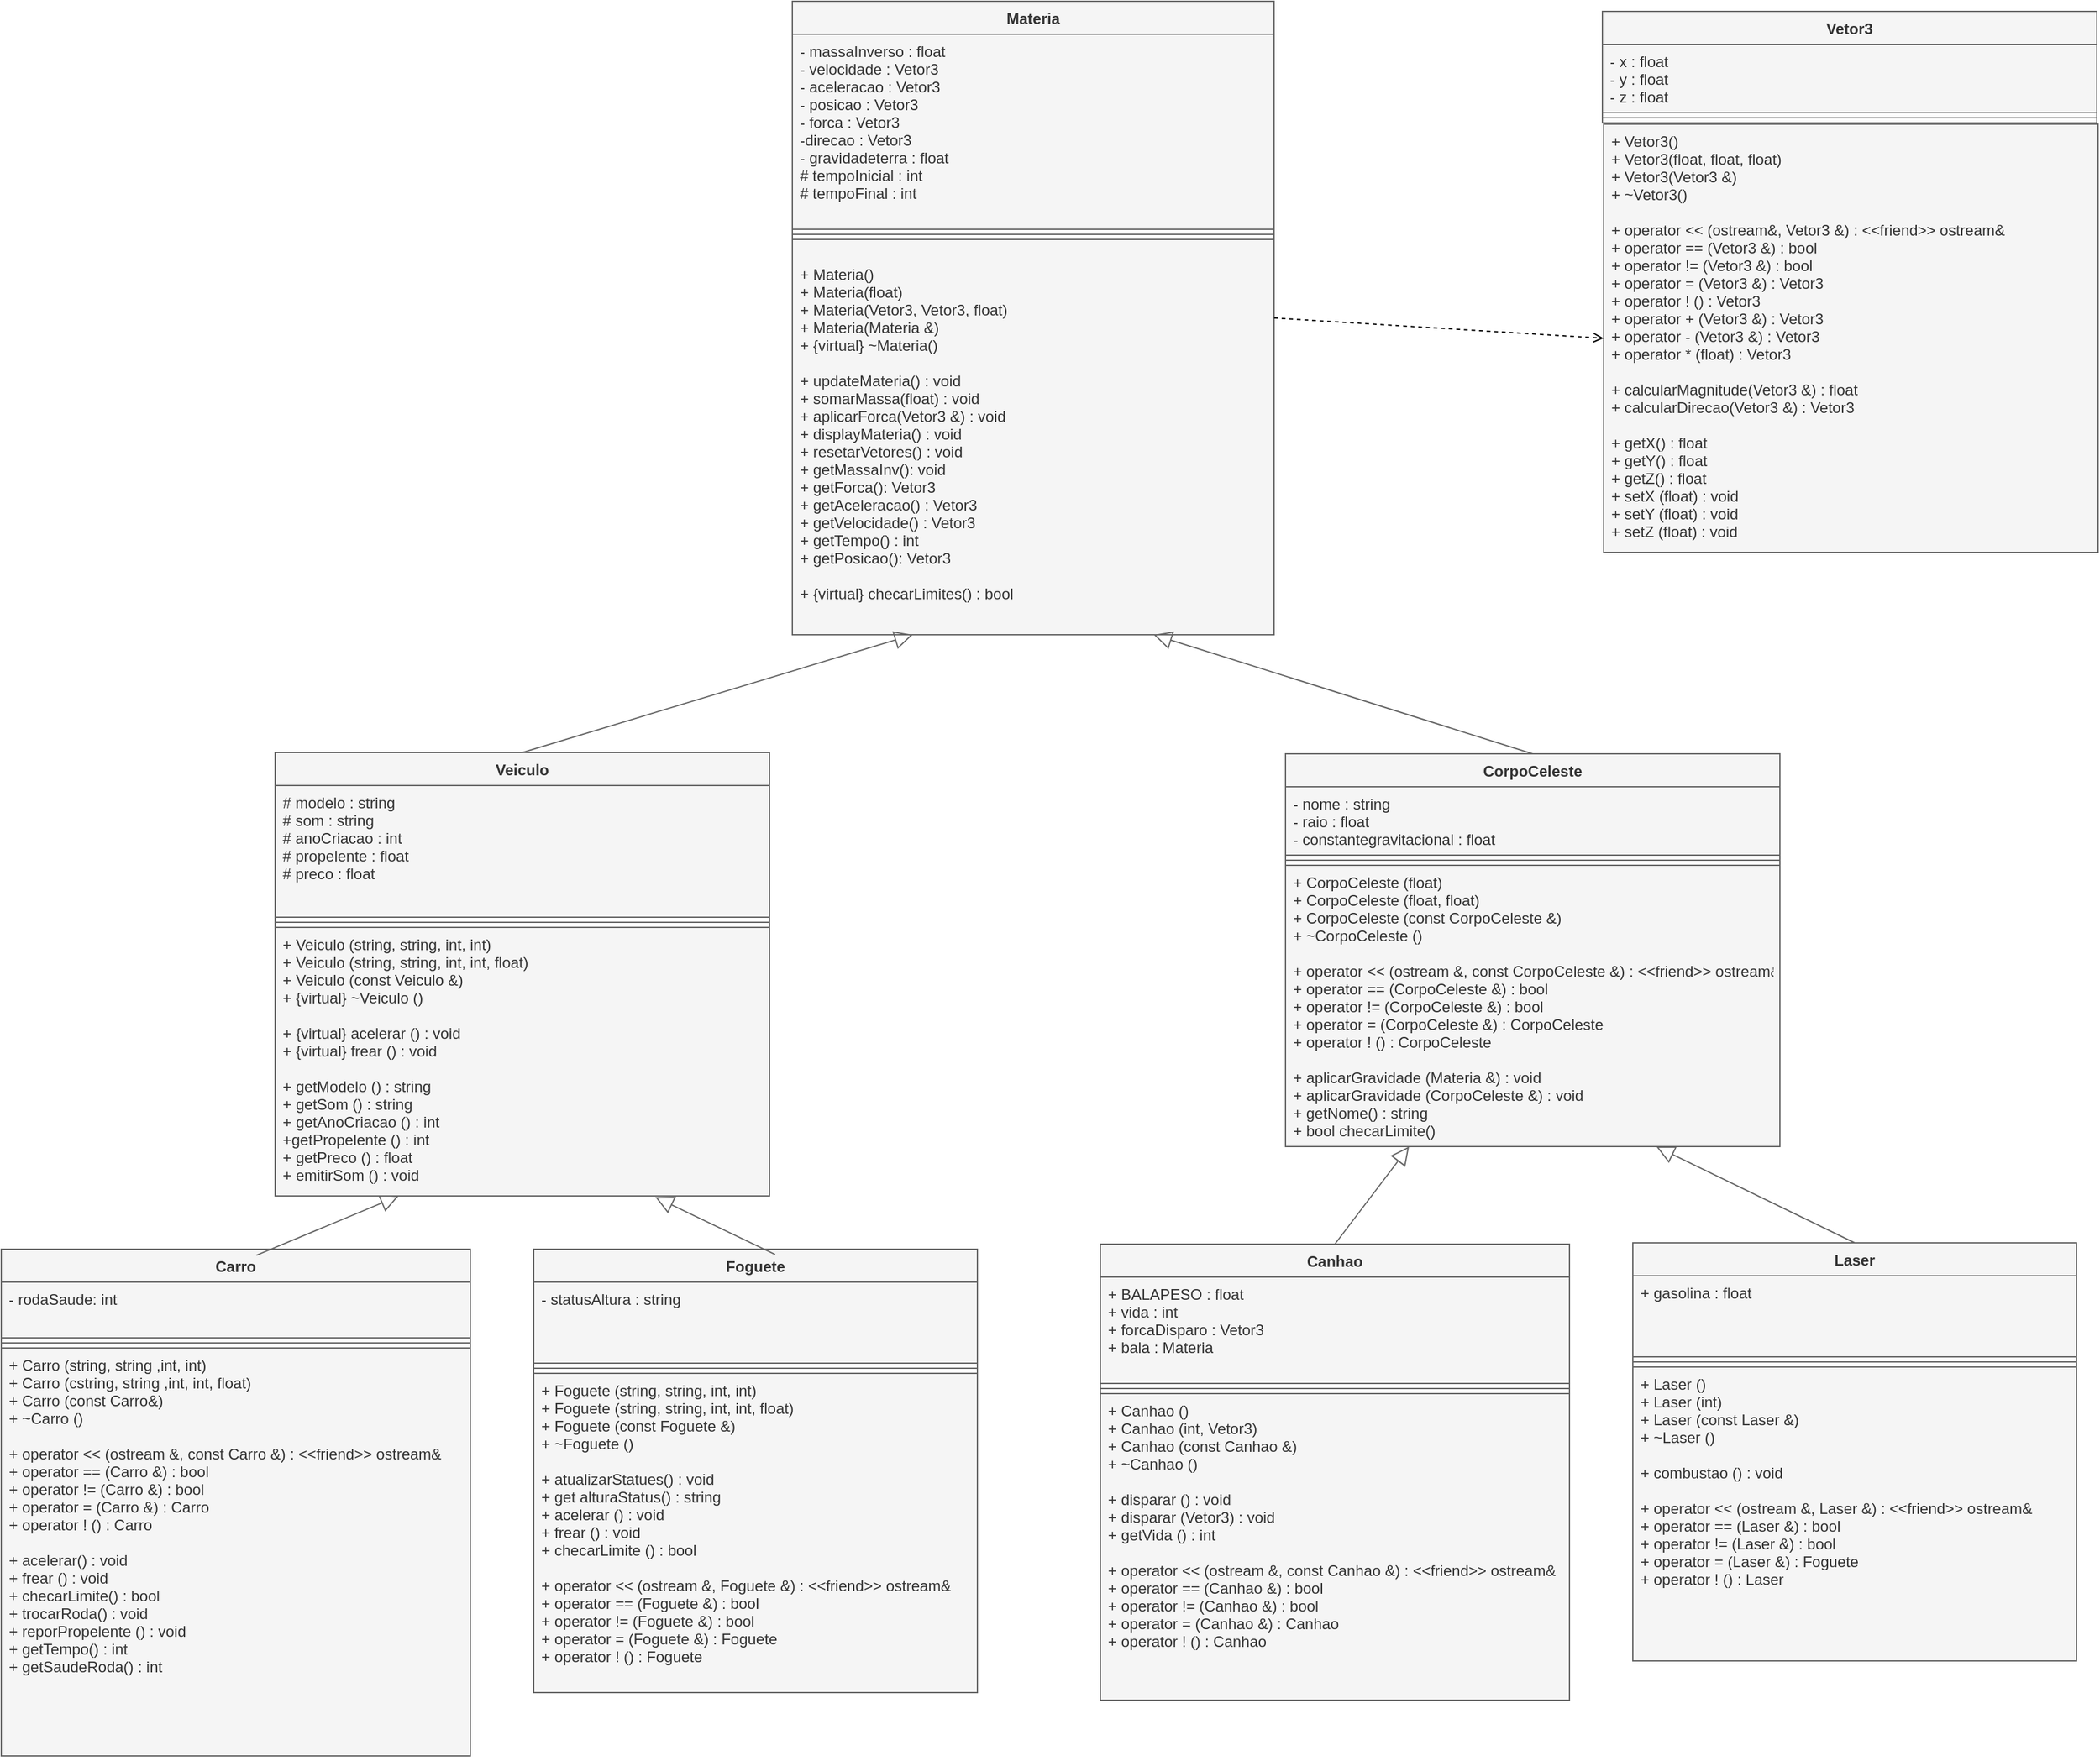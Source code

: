 <mxfile>
    <diagram id="76DP_UWShPvK50uWAOmz" name="Página-1">
        <mxGraphModel dx="1313" dy="569" grid="1" gridSize="10" guides="1" tooltips="1" connect="1" arrows="1" fold="1" page="1" pageScale="1" pageWidth="827" pageHeight="1169" math="0" shadow="0">
            <root>
                <mxCell id="0"/>
                <mxCell id="1" parent="0"/>
                <mxCell id="4VAHJokIAV4qInDK7anF-1" value="Vetor3" style="swimlane;fontStyle=1;align=center;verticalAlign=top;childLayout=stackLayout;horizontal=1;startSize=26;horizontalStack=0;resizeParent=1;resizeParentMax=0;resizeLast=0;collapsible=1;marginBottom=0;fillColor=#f5f5f5;fontColor=#333333;strokeColor=#666666;" parent="1" vertex="1">
                    <mxGeometry x="850" y="178" width="390" height="88" as="geometry"/>
                </mxCell>
                <mxCell id="4VAHJokIAV4qInDK7anF-2" value="- x : float&#10;- y : float&#10;- z : float&#10;&#10;&#10;" style="text;strokeColor=#666666;fillColor=#f5f5f5;align=left;verticalAlign=top;spacingLeft=4;spacingRight=4;overflow=hidden;rotatable=0;points=[[0,0.5],[1,0.5]];portConstraint=eastwest;fontColor=#333333;" parent="4VAHJokIAV4qInDK7anF-1" vertex="1">
                    <mxGeometry y="26" width="390" height="54" as="geometry"/>
                </mxCell>
                <mxCell id="4VAHJokIAV4qInDK7anF-3" value="" style="line;strokeWidth=1;fillColor=#f5f5f5;align=left;verticalAlign=middle;spacingTop=-1;spacingLeft=3;spacingRight=3;rotatable=0;labelPosition=right;points=[];portConstraint=eastwest;strokeColor=#666666;fontColor=#333333;" parent="4VAHJokIAV4qInDK7anF-1" vertex="1">
                    <mxGeometry y="80" width="390" height="8" as="geometry"/>
                </mxCell>
                <mxCell id="4VAHJokIAV4qInDK7anF-5" value="Materia&#10;" style="swimlane;fontStyle=1;align=center;verticalAlign=top;childLayout=stackLayout;horizontal=1;startSize=26;horizontalStack=0;resizeParent=1;resizeParentMax=0;resizeLast=0;collapsible=1;marginBottom=0;fillColor=#f5f5f5;fontColor=#333333;strokeColor=#666666;" parent="1" vertex="1">
                    <mxGeometry x="211" y="170" width="380" height="500" as="geometry"/>
                </mxCell>
                <mxCell id="4VAHJokIAV4qInDK7anF-6" value="- massaInverso : float&#10;- velocidade : Vetor3 &#10;- aceleracao : Vetor3&#10;- posicao : Vetor3&#10;- forca : Vetor3&#10;-direcao : Vetor3&#10;- gravidadeterra : float&#10;# tempoInicial : int&#10;# tempoFinal : int" style="text;strokeColor=#666666;fillColor=#f5f5f5;align=left;verticalAlign=top;spacingLeft=4;spacingRight=4;overflow=hidden;rotatable=0;points=[[0,0.5],[1,0.5]];portConstraint=eastwest;fontColor=#333333;" parent="4VAHJokIAV4qInDK7anF-5" vertex="1">
                    <mxGeometry y="26" width="380" height="154" as="geometry"/>
                </mxCell>
                <mxCell id="4VAHJokIAV4qInDK7anF-7" value="" style="line;strokeWidth=1;fillColor=#f5f5f5;align=left;verticalAlign=middle;spacingTop=-1;spacingLeft=3;spacingRight=3;rotatable=0;labelPosition=right;points=[];portConstraint=eastwest;strokeColor=#666666;fontColor=#333333;" parent="4VAHJokIAV4qInDK7anF-5" vertex="1">
                    <mxGeometry y="180" width="380" height="8" as="geometry"/>
                </mxCell>
                <mxCell id="4VAHJokIAV4qInDK7anF-8" value="&#10;+ Materia()&#10;+ Materia(float)   &#10;+ Materia(Vetor3, Vetor3, float)&#10;+ Materia(Materia &amp;)&#10;+ {virtual} ~Materia()&#10;&#10;+ updateMateria() : void&#10;+ somarMassa(float) : void&#10;+ aplicarForca(Vetor3 &amp;) : void&#10;+ displayMateria() : void&#10;+ resetarVetores() : void&#10;+ getMassaInv(): void&#10;+ getForca(): Vetor3&#10;+ getAceleracao() : Vetor3&#10;+ getVelocidade() : Vetor3&#10;+ getTempo() : int&#10;+ getPosicao(): Vetor3&#10;&#10;+ {virtual} checarLimites() : bool&#10;&#10;" style="text;strokeColor=#666666;fillColor=#f5f5f5;align=left;verticalAlign=top;spacingLeft=4;spacingRight=4;overflow=hidden;rotatable=0;points=[[0,0.5],[1,0.5]];portConstraint=eastwest;fontColor=#333333;" parent="4VAHJokIAV4qInDK7anF-5" vertex="1">
                    <mxGeometry y="188" width="380" height="312" as="geometry"/>
                </mxCell>
                <mxCell id="4VAHJokIAV4qInDK7anF-9" value="Carro" style="swimlane;fontStyle=1;align=center;verticalAlign=top;childLayout=stackLayout;horizontal=1;startSize=26;horizontalStack=0;resizeParent=1;resizeParentMax=0;resizeLast=0;collapsible=1;marginBottom=0;fillColor=#f5f5f5;fontColor=#333333;strokeColor=#666666;" parent="1" vertex="1">
                    <mxGeometry x="-413" y="1155" width="370" height="400" as="geometry"/>
                </mxCell>
                <mxCell id="4VAHJokIAV4qInDK7anF-10" value="- rodaSaude: int" style="text;strokeColor=#666666;fillColor=#f5f5f5;align=left;verticalAlign=top;spacingLeft=4;spacingRight=4;overflow=hidden;rotatable=0;points=[[0,0.5],[1,0.5]];portConstraint=eastwest;fontColor=#333333;" parent="4VAHJokIAV4qInDK7anF-9" vertex="1">
                    <mxGeometry y="26" width="370" height="44" as="geometry"/>
                </mxCell>
                <mxCell id="4VAHJokIAV4qInDK7anF-11" value="" style="line;strokeWidth=1;fillColor=#f5f5f5;align=left;verticalAlign=middle;spacingTop=-1;spacingLeft=3;spacingRight=3;rotatable=0;labelPosition=right;points=[];portConstraint=eastwest;strokeColor=#666666;fontColor=#333333;" parent="4VAHJokIAV4qInDK7anF-9" vertex="1">
                    <mxGeometry y="70" width="370" height="8" as="geometry"/>
                </mxCell>
                <mxCell id="4VAHJokIAV4qInDK7anF-12" value="+ Carro (string, string ,int, int)&#10;+ Carro (cstring, string ,int, int, float)&#10;+ Carro (const Carro&amp;)&#10;+ ~Carro ()&#10;&#10;+ operator &lt;&lt; (ostream &amp;, const Carro &amp;) : &lt;&lt;friend&gt;&gt; ostream&amp;&#10;+ operator == (Carro &amp;) : bool&#10;+ operator != (Carro &amp;) : bool&#10;+ operator = (Carro &amp;) : Carro&#10;+ operator ! () : Carro&#10;&#10;+ acelerar() : void &#10;+ frear () : void&#10;+ checarLimite() : bool&#10;+ trocarRoda() : void&#10;+ reporPropelente () : void&#10;+ getTempo() : int&#10;+ getSaudeRoda() : int&#10;&#10;&#10;&#10;&#10;" style="text;strokeColor=#666666;fillColor=#f5f5f5;align=left;verticalAlign=top;spacingLeft=4;spacingRight=4;overflow=hidden;rotatable=0;points=[[0,0.5],[1,0.5]];portConstraint=eastwest;fontColor=#333333;" parent="4VAHJokIAV4qInDK7anF-9" vertex="1">
                    <mxGeometry y="78" width="370" height="322" as="geometry"/>
                </mxCell>
                <mxCell id="4VAHJokIAV4qInDK7anF-30" value="" style="endArrow=block;endFill=0;endSize=12;html=1;rounded=0;exitX=0.544;exitY=0.012;exitDx=0;exitDy=0;exitPerimeter=0;fillColor=#f5f5f5;strokeColor=#666666;entryX=0.25;entryY=1;entryDx=0;entryDy=0;" parent="1" source="4VAHJokIAV4qInDK7anF-9" target="14" edge="1">
                    <mxGeometry width="160" relative="1" as="geometry">
                        <mxPoint x="-21" y="189.01" as="sourcePoint"/>
                        <mxPoint x="-107" y="910" as="targetPoint"/>
                    </mxGeometry>
                </mxCell>
                <mxCell id="7" value="Foguete" style="swimlane;fontStyle=1;align=center;verticalAlign=top;childLayout=stackLayout;horizontal=1;startSize=26;horizontalStack=0;resizeParent=1;resizeParentMax=0;resizeLast=0;collapsible=1;marginBottom=0;fillColor=#f5f5f5;fontColor=#333333;strokeColor=#666666;" parent="1" vertex="1">
                    <mxGeometry x="7" y="1155" width="350" height="350" as="geometry"/>
                </mxCell>
                <mxCell id="8" value="- statusAltura : string" style="text;strokeColor=#666666;fillColor=#f5f5f5;align=left;verticalAlign=top;spacingLeft=4;spacingRight=4;overflow=hidden;rotatable=0;points=[[0,0.5],[1,0.5]];portConstraint=eastwest;fontColor=#333333;" parent="7" vertex="1">
                    <mxGeometry y="26" width="350" height="64" as="geometry"/>
                </mxCell>
                <mxCell id="9" value="" style="line;strokeWidth=1;fillColor=#f5f5f5;align=left;verticalAlign=middle;spacingTop=-1;spacingLeft=3;spacingRight=3;rotatable=0;labelPosition=right;points=[];portConstraint=eastwest;strokeColor=#666666;fontColor=#333333;" parent="7" vertex="1">
                    <mxGeometry y="90" width="350" height="8" as="geometry"/>
                </mxCell>
                <mxCell id="10" value="+ Foguete (string, string, int, int) &#10;+ Foguete (string, string, int, int, float)&#10;+ Foguete (const Foguete &amp;)&#10;+ ~Foguete ()&#10;&#10;+ atualizarStatues() : void&#10;+ get alturaStatus() : string&#10;+ acelerar () : void&#10;+ frear () : void&#10;+ checarLimite () : bool&#10;&#10;+ operator &lt;&lt; (ostream &amp;, Foguete &amp;) : &lt;&lt;friend&gt;&gt; ostream&amp;&#10;+ operator == (Foguete &amp;) : bool&#10;+ operator != (Foguete &amp;) : bool&#10;+ operator = (Foguete &amp;) : Foguete&#10;+ operator ! () : Foguete" style="text;strokeColor=#666666;fillColor=#f5f5f5;align=left;verticalAlign=top;spacingLeft=4;spacingRight=4;overflow=hidden;rotatable=0;points=[[0,0.5],[1,0.5]];portConstraint=eastwest;fontColor=#333333;" parent="7" vertex="1">
                    <mxGeometry y="98" width="350" height="252" as="geometry"/>
                </mxCell>
                <mxCell id="11" value="" style="endArrow=block;endFill=0;endSize=12;html=1;rounded=0;exitX=0.544;exitY=0.012;exitDx=0;exitDy=0;exitPerimeter=0;fillColor=#f5f5f5;strokeColor=#666666;entryX=0.769;entryY=1.004;entryDx=0;entryDy=0;entryPerimeter=0;" parent="1" source="7" target="17" edge="1">
                    <mxGeometry width="160" relative="1" as="geometry">
                        <mxPoint x="419" y="189.01" as="sourcePoint"/>
                        <mxPoint x="183" y="920" as="targetPoint"/>
                    </mxGeometry>
                </mxCell>
                <mxCell id="4VAHJokIAV4qInDK7anF-4" value="+ Vetor3()&#10;+ Vetor3(float, float, float)&#10;+ Vetor3(Vetor3 &amp;)&#10;+ ~Vetor3()&#10;&#10;+ operator &lt;&lt; (ostream&amp;, Vetor3 &amp;) :  &lt;&lt;friend&gt;&gt; ostream&amp;&#10;+ operator == (Vetor3 &amp;) : bool &#10;+ operator != (Vetor3 &amp;) : bool    &#10;+ operator = (Vetor3 &amp;) : Vetor3&#10;+ operator ! () : Vetor3 &#10;+ operator + (Vetor3 &amp;) : Vetor3&#10;+ operator - (Vetor3 &amp;) : Vetor3 &#10;+ operator * (float) : Vetor3 &#10;&#10;+ calcularMagnitude(Vetor3 &amp;) : float&#10;+ calcularDirecao(Vetor3 &amp;) : Vetor3 &#10;&#10;+ getX() : float&#10;+ getY() : float&#10;+ getZ() : float  &#10;+ setX (float) : void&#10;+ setY (float) : void&#10;+ setZ (float) : void&#10;&#10;" style="text;strokeColor=#666666;fillColor=#f5f5f5;align=left;verticalAlign=top;spacingLeft=4;spacingRight=4;overflow=hidden;rotatable=0;points=[[0,0.5],[1,0.5]];portConstraint=eastwest;fontColor=#333333;" parent="1" vertex="1">
                    <mxGeometry x="851" y="267" width="390" height="338" as="geometry"/>
                </mxCell>
                <mxCell id="12" value="" style="endArrow=open;html=1;rounded=0;align=center;verticalAlign=bottom;dashed=1;endFill=0;labelBackgroundColor=none;entryX=0;entryY=0.5;entryDx=0;entryDy=0;exitX=1;exitY=0.5;exitDx=0;exitDy=0;" parent="1" source="4VAHJokIAV4qInDK7anF-5" target="4VAHJokIAV4qInDK7anF-4" edge="1">
                    <mxGeometry relative="1" as="geometry">
                        <mxPoint x="730" y="440" as="sourcePoint"/>
                        <mxPoint x="710" y="500" as="targetPoint"/>
                    </mxGeometry>
                </mxCell>
                <mxCell id="14" value="Veiculo&#10;" style="swimlane;fontStyle=1;align=center;verticalAlign=top;childLayout=stackLayout;horizontal=1;startSize=26;horizontalStack=0;resizeParent=1;resizeParentMax=0;resizeLast=0;collapsible=1;marginBottom=0;fillColor=#f5f5f5;fontColor=#333333;strokeColor=#666666;" parent="1" vertex="1">
                    <mxGeometry x="-197" y="763" width="390" height="350" as="geometry"/>
                </mxCell>
                <mxCell id="15" value="# modelo : string&#10;# som : string&#10;# anoCriacao : int &#10;# propelente : float &#10;# preco : float" style="text;strokeColor=#666666;fillColor=#f5f5f5;align=left;verticalAlign=top;spacingLeft=4;spacingRight=4;overflow=hidden;rotatable=0;points=[[0,0.5],[1,0.5]];portConstraint=eastwest;fontColor=#333333;" parent="14" vertex="1">
                    <mxGeometry y="26" width="390" height="104" as="geometry"/>
                </mxCell>
                <mxCell id="16" value="" style="line;strokeWidth=1;fillColor=#f5f5f5;align=left;verticalAlign=middle;spacingTop=-1;spacingLeft=3;spacingRight=3;rotatable=0;labelPosition=right;points=[];portConstraint=eastwest;fontColor=#333333;strokeColor=#666666;" parent="14" vertex="1">
                    <mxGeometry y="130" width="390" height="8" as="geometry"/>
                </mxCell>
                <mxCell id="17" value="+ Veiculo (string, string, int, int) &#10;+ Veiculo (string, string, int, int, float)&#10;+ Veiculo (const Veiculo &amp;)&#10;+ {virtual} ~Veiculo ()&#10;&#10;+ {virtual} acelerar () : void&#10;+ {virtual} frear () : void&#10;&#10;+ getModelo () : string&#10;+ getSom () : string&#10;+ getAnoCriacao () : int&#10;+getPropelente () : int&#10;+ getPreco () : float&#10;+ emitirSom () : void" style="text;strokeColor=#666666;fillColor=#f5f5f5;align=left;verticalAlign=top;spacingLeft=4;spacingRight=4;overflow=hidden;rotatable=0;points=[[0,0.5],[1,0.5]];portConstraint=eastwest;fontColor=#333333;" parent="14" vertex="1">
                    <mxGeometry y="138" width="390" height="212" as="geometry"/>
                </mxCell>
                <mxCell id="18" value="" style="endArrow=block;endFill=0;endSize=12;html=1;rounded=0;exitX=0.5;exitY=0;exitDx=0;exitDy=0;fillColor=#f5f5f5;strokeColor=#666666;entryX=0.25;entryY=1;entryDx=0;entryDy=0;" parent="1" source="14" target="4VAHJokIAV4qInDK7anF-5" edge="1">
                    <mxGeometry width="160" relative="1" as="geometry">
                        <mxPoint x="740.4" y="912.48" as="sourcePoint"/>
                        <mxPoint x="650.0" y="630" as="targetPoint"/>
                    </mxGeometry>
                </mxCell>
                <mxCell id="19" value="CorpoCeleste" style="swimlane;fontStyle=1;align=center;verticalAlign=top;childLayout=stackLayout;horizontal=1;startSize=26;horizontalStack=0;resizeParent=1;resizeParentMax=0;resizeLast=0;collapsible=1;marginBottom=0;fillColor=#f5f5f5;fontColor=#333333;strokeColor=#666666;" parent="1" vertex="1">
                    <mxGeometry x="600" y="764" width="390" height="310" as="geometry"/>
                </mxCell>
                <mxCell id="20" value="- nome : string&#10;- raio : float&#10;- constantegravitacional : float" style="text;strokeColor=#666666;fillColor=#f5f5f5;align=left;verticalAlign=top;spacingLeft=4;spacingRight=4;overflow=hidden;rotatable=0;points=[[0,0.5],[1,0.5]];portConstraint=eastwest;fontColor=#333333;" parent="19" vertex="1">
                    <mxGeometry y="26" width="390" height="54" as="geometry"/>
                </mxCell>
                <mxCell id="21" value="" style="line;strokeWidth=1;fillColor=#f5f5f5;align=left;verticalAlign=middle;spacingTop=-1;spacingLeft=3;spacingRight=3;rotatable=0;labelPosition=right;points=[];portConstraint=eastwest;fontColor=#333333;strokeColor=#666666;" parent="19" vertex="1">
                    <mxGeometry y="80" width="390" height="8" as="geometry"/>
                </mxCell>
                <mxCell id="22" value="+ CorpoCeleste (float) &#10;+ CorpoCeleste (float, float)&#10;+ CorpoCeleste (const CorpoCeleste &amp;)&#10;+ ~CorpoCeleste ()&#10;&#10;+ operator &lt;&lt; (ostream &amp;, const CorpoCeleste &amp;) : &lt;&lt;friend&gt;&gt; ostream&amp;&#10;+ operator == (CorpoCeleste &amp;) : bool&#10;+ operator != (CorpoCeleste &amp;) : bool&#10;+ operator = (CorpoCeleste &amp;) : CorpoCeleste&#10;+ operator ! () : CorpoCeleste&#10;&#10;+ aplicarGravidade (Materia &amp;) : void&#10;+ aplicarGravidade (CorpoCeleste &amp;) : void&#10;+ getNome() : string&#10;+ bool checarLimite()" style="text;strokeColor=#666666;fillColor=#f5f5f5;align=left;verticalAlign=top;spacingLeft=4;spacingRight=4;overflow=hidden;rotatable=0;points=[[0,0.5],[1,0.5]];portConstraint=eastwest;fontColor=#333333;" parent="19" vertex="1">
                    <mxGeometry y="88" width="390" height="222" as="geometry"/>
                </mxCell>
                <mxCell id="23" value="" style="endArrow=block;endFill=0;endSize=12;html=1;rounded=0;exitX=0.5;exitY=0;exitDx=0;exitDy=0;fillColor=#f5f5f5;strokeColor=#666666;entryX=0.75;entryY=1;entryDx=0;entryDy=0;" parent="1" source="19" target="4VAHJokIAV4qInDK7anF-5" edge="1">
                    <mxGeometry width="160" relative="1" as="geometry">
                        <mxPoint x="8" y="750" as="sourcePoint"/>
                        <mxPoint x="470" y="650" as="targetPoint"/>
                    </mxGeometry>
                </mxCell>
                <mxCell id="24" value="Canhao" style="swimlane;fontStyle=1;align=center;verticalAlign=top;childLayout=stackLayout;horizontal=1;startSize=26;horizontalStack=0;resizeParent=1;resizeParentMax=0;resizeLast=0;collapsible=1;marginBottom=0;fillColor=#f5f5f5;fontColor=#333333;strokeColor=#666666;" parent="1" vertex="1">
                    <mxGeometry x="454" y="1151" width="370" height="360" as="geometry"/>
                </mxCell>
                <mxCell id="25" value="+ BALAPESO : float &#10;+ vida : int&#10;+ forcaDisparo : Vetor3&#10;+ bala : Materia" style="text;strokeColor=#666666;fillColor=#f5f5f5;align=left;verticalAlign=top;spacingLeft=4;spacingRight=4;overflow=hidden;rotatable=0;points=[[0,0.5],[1,0.5]];portConstraint=eastwest;fontColor=#333333;" parent="24" vertex="1">
                    <mxGeometry y="26" width="370" height="84" as="geometry"/>
                </mxCell>
                <mxCell id="26" value="" style="line;strokeWidth=1;fillColor=#f5f5f5;align=left;verticalAlign=middle;spacingTop=-1;spacingLeft=3;spacingRight=3;rotatable=0;labelPosition=right;points=[];portConstraint=eastwest;strokeColor=#666666;fontColor=#333333;" parent="24" vertex="1">
                    <mxGeometry y="110" width="370" height="8" as="geometry"/>
                </mxCell>
                <mxCell id="27" value="+ Canhao () &#10;+ Canhao (int, Vetor3)&#10;+ Canhao (const Canhao &amp;)&#10;+ ~Canhao ()&#10;&#10;+ disparar () : void&#10;+ disparar (Vetor3) : void&#10;+ getVida () : int&#10;&#10;+ operator &lt;&lt; (ostream &amp;, const Canhao &amp;) : &lt;&lt;friend&gt;&gt; ostream&amp;&#10;+ operator == (Canhao &amp;) : bool&#10;+ operator != (Canhao &amp;) : bool&#10;+ operator = (Canhao &amp;) : Canhao&#10;+ operator ! () : Canhao" style="text;strokeColor=#666666;fillColor=#f5f5f5;align=left;verticalAlign=top;spacingLeft=4;spacingRight=4;overflow=hidden;rotatable=0;points=[[0,0.5],[1,0.5]];portConstraint=eastwest;fontColor=#333333;" parent="24" vertex="1">
                    <mxGeometry y="118" width="370" height="242" as="geometry"/>
                </mxCell>
                <mxCell id="28" value="Laser" style="swimlane;fontStyle=1;align=center;verticalAlign=top;childLayout=stackLayout;horizontal=1;startSize=26;horizontalStack=0;resizeParent=1;resizeParentMax=0;resizeLast=0;collapsible=1;marginBottom=0;fillColor=#f5f5f5;fontColor=#333333;strokeColor=#666666;" parent="1" vertex="1">
                    <mxGeometry x="874" y="1150" width="350" height="330" as="geometry"/>
                </mxCell>
                <mxCell id="29" value="+ gasolina : float" style="text;strokeColor=#666666;fillColor=#f5f5f5;align=left;verticalAlign=top;spacingLeft=4;spacingRight=4;overflow=hidden;rotatable=0;points=[[0,0.5],[1,0.5]];portConstraint=eastwest;fontColor=#333333;" parent="28" vertex="1">
                    <mxGeometry y="26" width="350" height="64" as="geometry"/>
                </mxCell>
                <mxCell id="30" value="" style="line;strokeWidth=1;fillColor=#f5f5f5;align=left;verticalAlign=middle;spacingTop=-1;spacingLeft=3;spacingRight=3;rotatable=0;labelPosition=right;points=[];portConstraint=eastwest;strokeColor=#666666;fontColor=#333333;" parent="28" vertex="1">
                    <mxGeometry y="90" width="350" height="8" as="geometry"/>
                </mxCell>
                <mxCell id="31" value="+ Laser () &#10;+ Laser (int)&#10;+ Laser (const Laser &amp;)&#10;+ ~Laser ()&#10;&#10;+ combustao () : void&#10;&#10;+ operator &lt;&lt; (ostream &amp;, Laser &amp;) : &lt;&lt;friend&gt;&gt; ostream&amp;&#10;+ operator == (Laser &amp;) : bool&#10;+ operator != (Laser &amp;) : bool&#10;+ operator = (Laser &amp;) : Foguete&#10;+ operator ! () : Laser" style="text;strokeColor=#666666;fillColor=#f5f5f5;align=left;verticalAlign=top;spacingLeft=4;spacingRight=4;overflow=hidden;rotatable=0;points=[[0,0.5],[1,0.5]];portConstraint=eastwest;fontColor=#333333;" parent="28" vertex="1">
                    <mxGeometry y="98" width="350" height="232" as="geometry"/>
                </mxCell>
                <mxCell id="32" value="" style="endArrow=block;endFill=0;endSize=12;html=1;rounded=0;exitX=0.5;exitY=0;exitDx=0;exitDy=0;fillColor=#f5f5f5;strokeColor=#666666;entryX=0.25;entryY=1;entryDx=0;entryDy=0;" parent="1" source="24" target="19" edge="1">
                    <mxGeometry width="160" relative="1" as="geometry">
                        <mxPoint x="233.4" y="1093.48" as="sourcePoint"/>
                        <mxPoint x="540" y="994" as="targetPoint"/>
                    </mxGeometry>
                </mxCell>
                <mxCell id="33" value="" style="endArrow=block;endFill=0;endSize=12;html=1;rounded=0;exitX=0.5;exitY=0;exitDx=0;exitDy=0;fillColor=#f5f5f5;strokeColor=#666666;entryX=0.75;entryY=1;entryDx=0;entryDy=0;" parent="1" source="28" target="19" edge="1">
                    <mxGeometry width="160" relative="1" as="geometry">
                        <mxPoint x="695" y="1080" as="sourcePoint"/>
                        <mxPoint x="657.5" y="980" as="targetPoint"/>
                    </mxGeometry>
                </mxCell>
            </root>
        </mxGraphModel>
    </diagram>
</mxfile>
